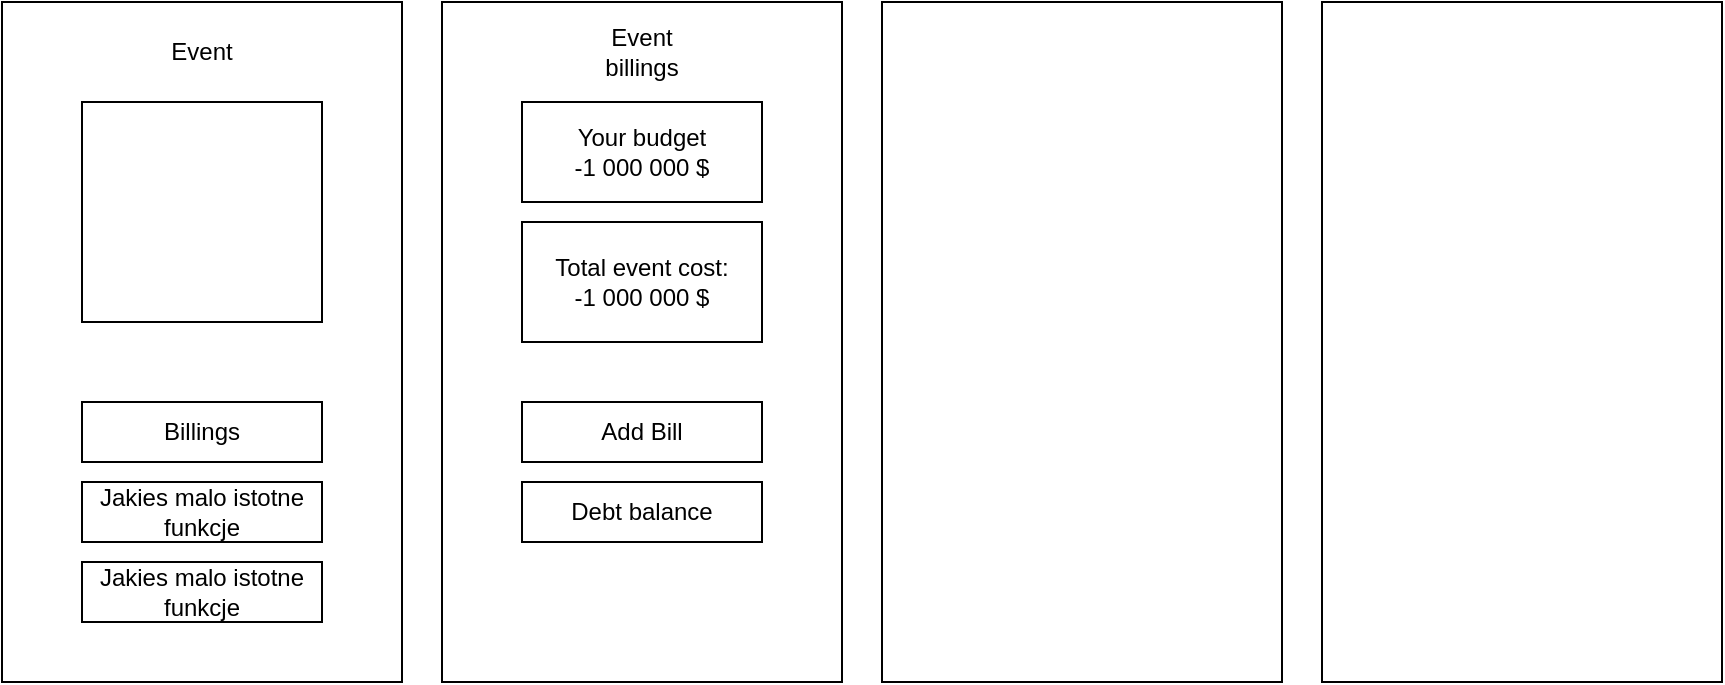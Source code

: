<mxfile version="24.2.1" type="github">
  <diagram name="Strona-1" id="tuonSbg_EdPzoUg2D_FV">
    <mxGraphModel dx="1434" dy="738" grid="1" gridSize="10" guides="1" tooltips="1" connect="1" arrows="1" fold="1" page="1" pageScale="1" pageWidth="827" pageHeight="1169" math="0" shadow="0">
      <root>
        <mxCell id="0" />
        <mxCell id="1" parent="0" />
        <mxCell id="mny1-GzMn-NBweHntWzj-1" value="" style="rounded=0;whiteSpace=wrap;html=1;" vertex="1" parent="1">
          <mxGeometry x="20" y="160" width="200" height="340" as="geometry" />
        </mxCell>
        <mxCell id="mny1-GzMn-NBweHntWzj-2" value="" style="rounded=0;whiteSpace=wrap;html=1;" vertex="1" parent="1">
          <mxGeometry x="460" y="160" width="200" height="340" as="geometry" />
        </mxCell>
        <mxCell id="mny1-GzMn-NBweHntWzj-3" value="" style="rounded=0;whiteSpace=wrap;html=1;" vertex="1" parent="1">
          <mxGeometry x="240" y="160" width="200" height="340" as="geometry" />
        </mxCell>
        <mxCell id="mny1-GzMn-NBweHntWzj-4" value="" style="rounded=0;whiteSpace=wrap;html=1;" vertex="1" parent="1">
          <mxGeometry x="680" y="160" width="200" height="340" as="geometry" />
        </mxCell>
        <mxCell id="mny1-GzMn-NBweHntWzj-5" value="Jakies malo istotne funkcje" style="rounded=0;whiteSpace=wrap;html=1;" vertex="1" parent="1">
          <mxGeometry x="60" y="440" width="120" height="30" as="geometry" />
        </mxCell>
        <mxCell id="mny1-GzMn-NBweHntWzj-6" value="Event" style="text;html=1;align=center;verticalAlign=middle;whiteSpace=wrap;rounded=0;" vertex="1" parent="1">
          <mxGeometry x="90" y="170" width="60" height="30" as="geometry" />
        </mxCell>
        <mxCell id="mny1-GzMn-NBweHntWzj-7" value="Billings" style="rounded=0;whiteSpace=wrap;html=1;" vertex="1" parent="1">
          <mxGeometry x="60" y="360" width="120" height="30" as="geometry" />
        </mxCell>
        <mxCell id="mny1-GzMn-NBweHntWzj-8" value="Jakies malo istotne funkcje" style="rounded=0;whiteSpace=wrap;html=1;" vertex="1" parent="1">
          <mxGeometry x="60" y="400" width="120" height="30" as="geometry" />
        </mxCell>
        <mxCell id="mny1-GzMn-NBweHntWzj-9" value="" style="rounded=0;whiteSpace=wrap;html=1;" vertex="1" parent="1">
          <mxGeometry x="60" y="210" width="120" height="110" as="geometry" />
        </mxCell>
        <mxCell id="mny1-GzMn-NBweHntWzj-12" value="Add Bill" style="rounded=0;whiteSpace=wrap;html=1;" vertex="1" parent="1">
          <mxGeometry x="280" y="360" width="120" height="30" as="geometry" />
        </mxCell>
        <mxCell id="mny1-GzMn-NBweHntWzj-13" value="Total event cost:&lt;br&gt;-1 000 000 $" style="rounded=0;whiteSpace=wrap;html=1;" vertex="1" parent="1">
          <mxGeometry x="280" y="270" width="120" height="60" as="geometry" />
        </mxCell>
        <mxCell id="mny1-GzMn-NBweHntWzj-14" value="Your budget&lt;br&gt;-1 000 000 $" style="rounded=0;whiteSpace=wrap;html=1;" vertex="1" parent="1">
          <mxGeometry x="280" y="210" width="120" height="50" as="geometry" />
        </mxCell>
        <mxCell id="mny1-GzMn-NBweHntWzj-15" value="Event billings" style="text;html=1;align=center;verticalAlign=middle;whiteSpace=wrap;rounded=0;" vertex="1" parent="1">
          <mxGeometry x="310" y="170" width="60" height="30" as="geometry" />
        </mxCell>
        <mxCell id="mny1-GzMn-NBweHntWzj-16" value="Debt balance&lt;span style=&quot;color: rgba(0, 0, 0, 0); font-family: monospace; font-size: 0px; text-align: start; text-wrap: nowrap;&quot;&gt;%3CmxGraphModel%3E%3Croot%3E%3CmxCell%20id%3D%220%22%2F%3E%3CmxCell%20id%3D%221%22%20parent%3D%220%22%2F%3E%3CmxCell%20id%3D%222%22%20value%3D%22Add%20Bill%22%20style%3D%22rounded%3D0%3BwhiteSpace%3Dwrap%3Bhtml%3D1%3B%22%20vertex%3D%221%22%20parent%3D%221%22%3E%3CmxGeometry%20x%3D%22280%22%20y%3D%22360%22%20width%3D%22120%22%20height%3D%2230%22%20as%3D%22geometry%22%2F%3E%3C%2FmxCell%3E%3C%2Froot%3E%3C%2FmxGraphModel%3E&lt;/span&gt;" style="rounded=0;whiteSpace=wrap;html=1;" vertex="1" parent="1">
          <mxGeometry x="280" y="400" width="120" height="30" as="geometry" />
        </mxCell>
      </root>
    </mxGraphModel>
  </diagram>
</mxfile>
